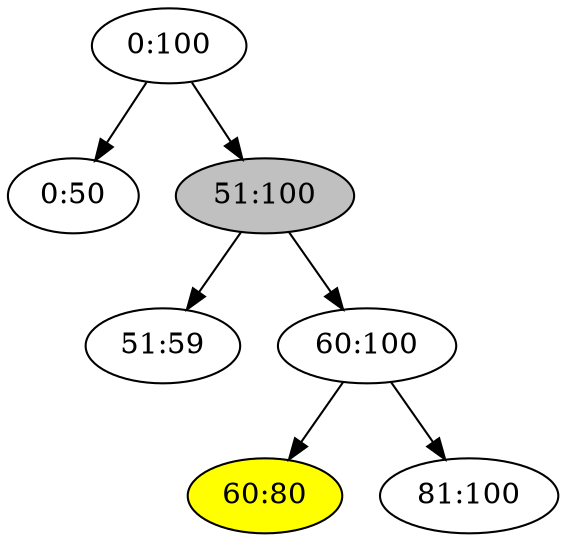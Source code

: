digraph "r1-i60:80" {

/* Nodes */

N_0_100[label="0:100"];
N_0_50[label="0:50"];
N_51_100[label="51:100"][style="filled"][fillcolor="grey"];
N_51_59[label="51:59"];
N_60_100[label="60:100"];
N_60_80[label="60:80"][style="filled"][fillcolor="yellow"];
N_81_100[label="81:100"];

/* Edges */

N_0_100 -> N_0_50;
N_51_100 -> N_51_59;
N_60_100 -> N_60_80;
N_60_100 -> N_81_100;
N_51_100 -> N_60_100;
N_0_100 -> N_51_100;
}

